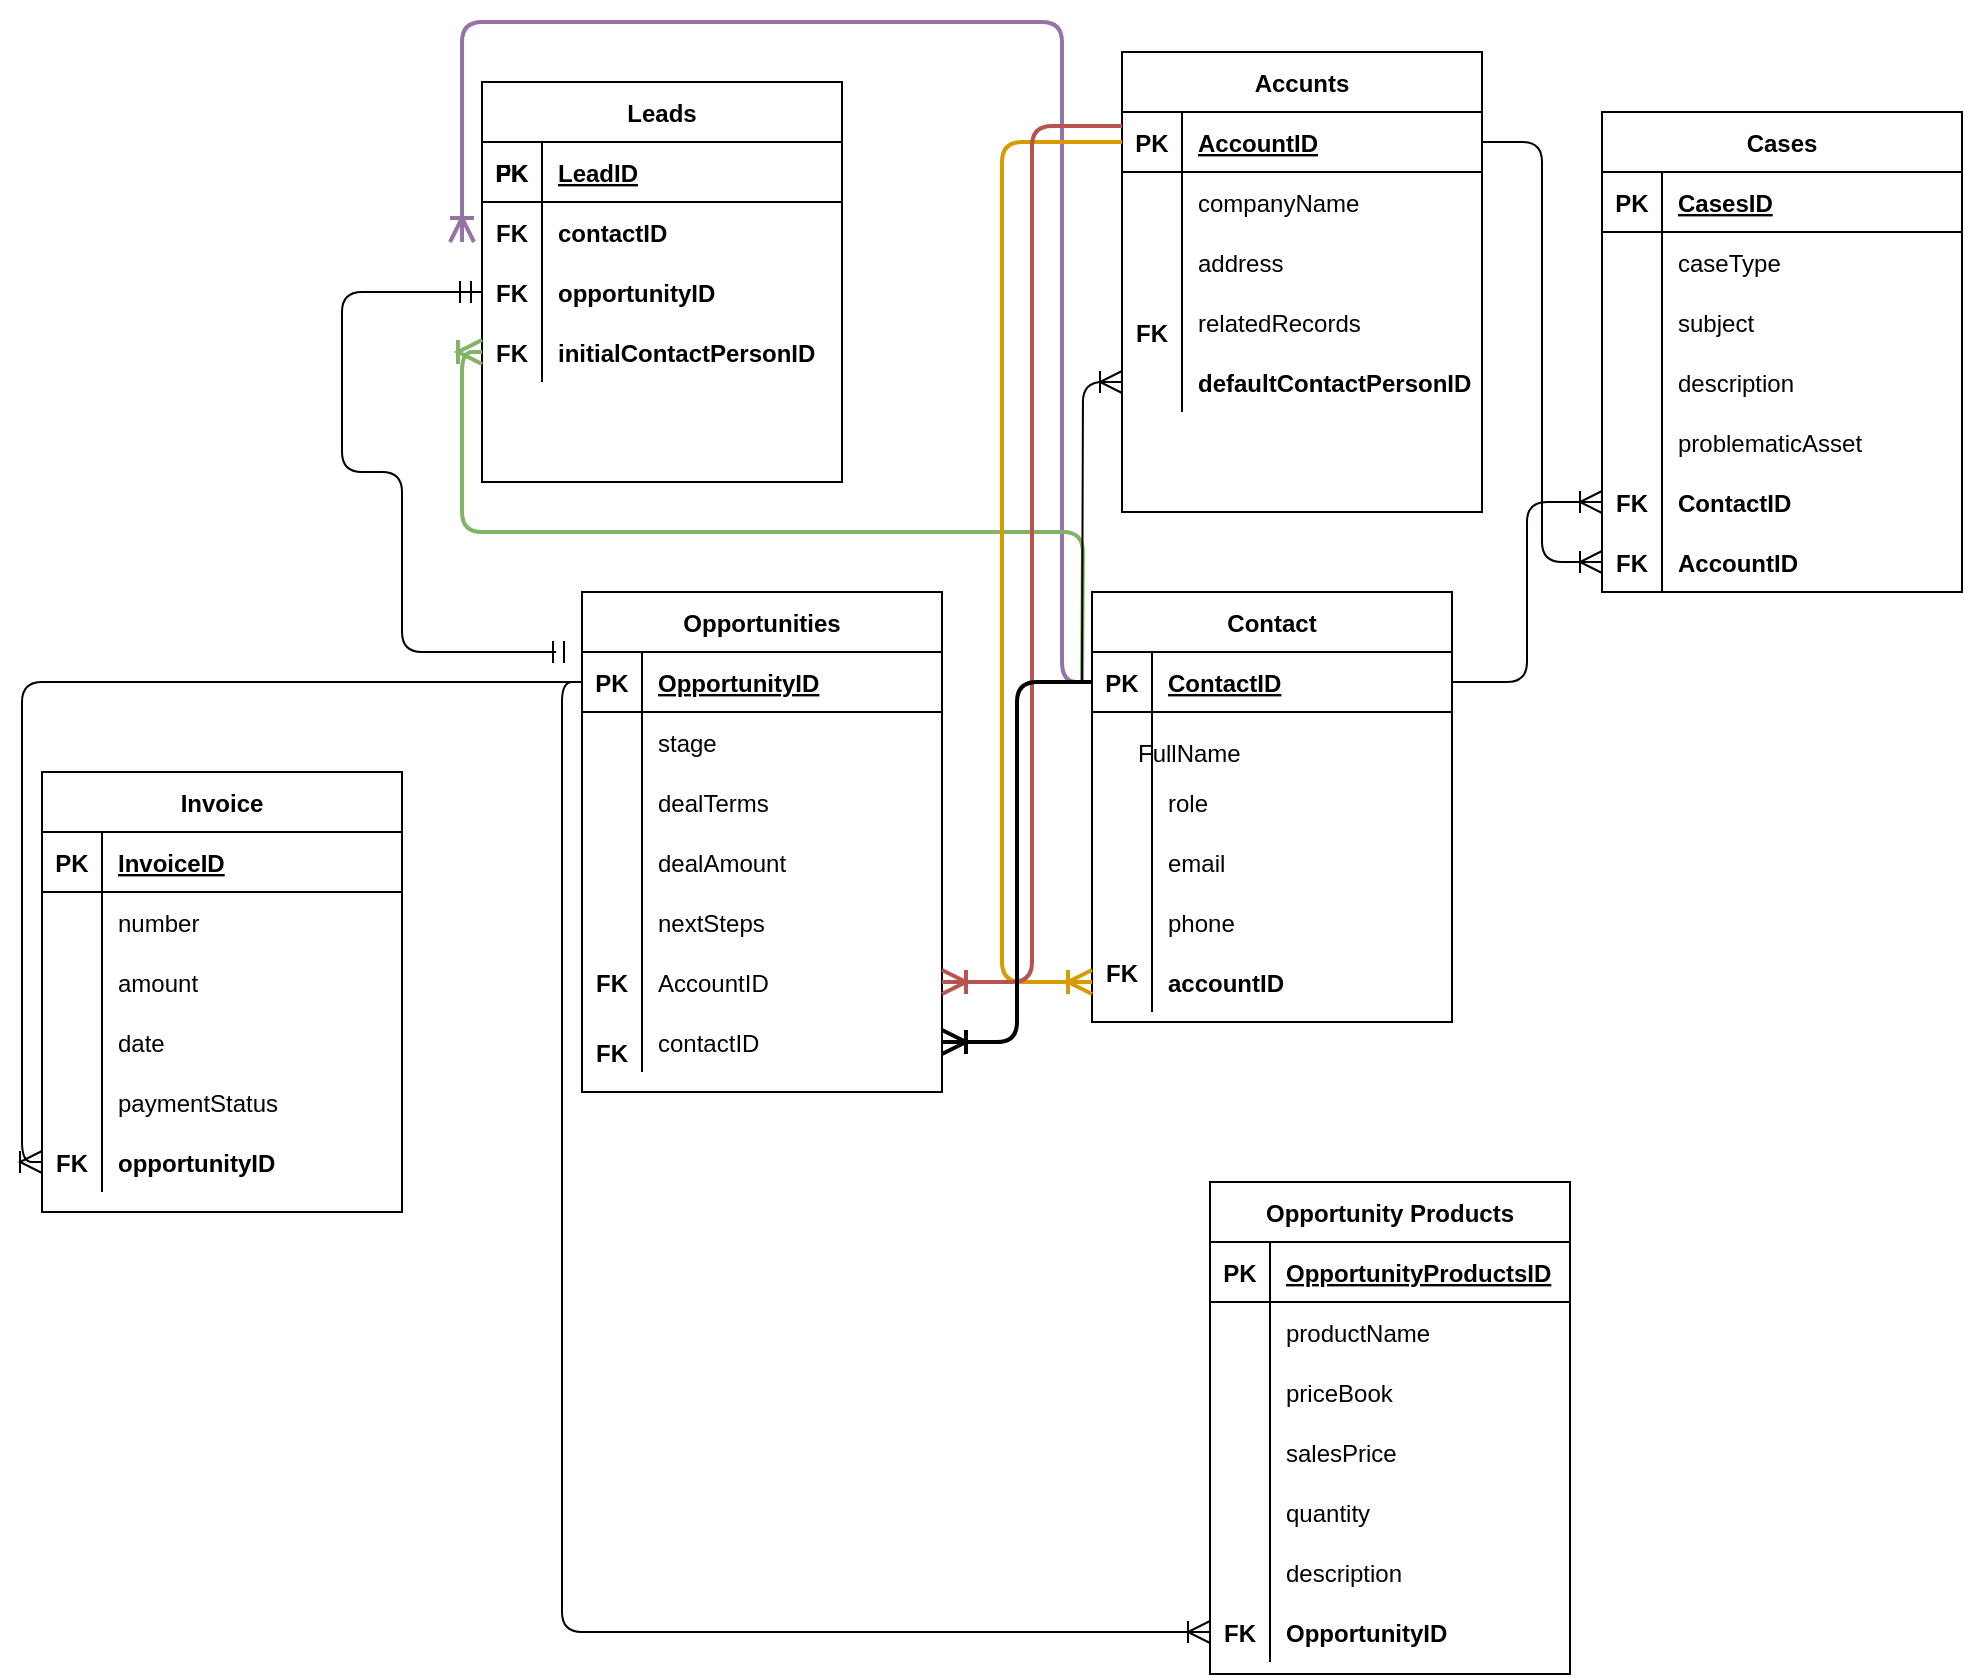 <mxfile version="19.0.2" type="github">
  <diagram id="yVqjWOJBVyiZ7rOQUS7-" name="Page-1">
    <mxGraphModel dx="2893" dy="684" grid="1" gridSize="10" guides="1" tooltips="1" connect="1" arrows="1" fold="1" page="1" pageScale="1" pageWidth="827" pageHeight="1169" math="0" shadow="0">
      <root>
        <mxCell id="0" />
        <mxCell id="1" parent="0" />
        <mxCell id="qGC26T5X6DBNPKMlM4Fx-14" value="Leads" style="shape=table;startSize=30;container=1;collapsible=1;childLayout=tableLayout;fixedRows=1;rowLines=0;fontStyle=1;align=center;resizeLast=1;" parent="1" vertex="1">
          <mxGeometry x="50" y="130" width="180" height="200" as="geometry" />
        </mxCell>
        <mxCell id="qGC26T5X6DBNPKMlM4Fx-15" value="" style="shape=tableRow;horizontal=0;startSize=0;swimlaneHead=0;swimlaneBody=0;fillColor=none;collapsible=0;dropTarget=0;points=[[0,0.5],[1,0.5]];portConstraint=eastwest;top=0;left=0;right=0;bottom=1;" parent="qGC26T5X6DBNPKMlM4Fx-14" vertex="1">
          <mxGeometry y="30" width="180" height="30" as="geometry" />
        </mxCell>
        <mxCell id="qGC26T5X6DBNPKMlM4Fx-16" value="PK" style="shape=partialRectangle;connectable=0;fillColor=none;top=0;left=0;bottom=0;right=0;fontStyle=1;overflow=hidden;" parent="qGC26T5X6DBNPKMlM4Fx-15" vertex="1">
          <mxGeometry width="30" height="30" as="geometry">
            <mxRectangle width="30" height="30" as="alternateBounds" />
          </mxGeometry>
        </mxCell>
        <mxCell id="qGC26T5X6DBNPKMlM4Fx-17" value="LeadID" style="shape=partialRectangle;connectable=0;fillColor=none;top=0;left=0;bottom=0;right=0;align=left;spacingLeft=6;fontStyle=5;overflow=hidden;" parent="qGC26T5X6DBNPKMlM4Fx-15" vertex="1">
          <mxGeometry x="30" width="150" height="30" as="geometry">
            <mxRectangle width="150" height="30" as="alternateBounds" />
          </mxGeometry>
        </mxCell>
        <mxCell id="qGC26T5X6DBNPKMlM4Fx-18" value="" style="shape=tableRow;horizontal=0;startSize=0;swimlaneHead=0;swimlaneBody=0;fillColor=none;collapsible=0;dropTarget=0;points=[[0,0.5],[1,0.5]];portConstraint=eastwest;top=0;left=0;right=0;bottom=0;" parent="qGC26T5X6DBNPKMlM4Fx-14" vertex="1">
          <mxGeometry y="60" width="180" height="30" as="geometry" />
        </mxCell>
        <mxCell id="qGC26T5X6DBNPKMlM4Fx-19" value="" style="shape=partialRectangle;connectable=0;fillColor=none;top=0;left=0;bottom=0;right=0;editable=1;overflow=hidden;" parent="qGC26T5X6DBNPKMlM4Fx-18" vertex="1">
          <mxGeometry width="30" height="30" as="geometry">
            <mxRectangle width="30" height="30" as="alternateBounds" />
          </mxGeometry>
        </mxCell>
        <mxCell id="qGC26T5X6DBNPKMlM4Fx-20" value="contactID" style="shape=partialRectangle;connectable=0;fillColor=none;top=0;left=0;bottom=0;right=0;align=left;spacingLeft=6;overflow=hidden;fontStyle=1" parent="qGC26T5X6DBNPKMlM4Fx-18" vertex="1">
          <mxGeometry x="30" width="150" height="30" as="geometry">
            <mxRectangle width="150" height="30" as="alternateBounds" />
          </mxGeometry>
        </mxCell>
        <mxCell id="qGC26T5X6DBNPKMlM4Fx-21" value="" style="shape=tableRow;horizontal=0;startSize=0;swimlaneHead=0;swimlaneBody=0;fillColor=none;collapsible=0;dropTarget=0;points=[[0,0.5],[1,0.5]];portConstraint=eastwest;top=0;left=0;right=0;bottom=0;" parent="qGC26T5X6DBNPKMlM4Fx-14" vertex="1">
          <mxGeometry y="90" width="180" height="30" as="geometry" />
        </mxCell>
        <mxCell id="qGC26T5X6DBNPKMlM4Fx-22" value="" style="shape=partialRectangle;connectable=0;fillColor=none;top=0;left=0;bottom=0;right=0;editable=1;overflow=hidden;" parent="qGC26T5X6DBNPKMlM4Fx-21" vertex="1">
          <mxGeometry width="30" height="30" as="geometry">
            <mxRectangle width="30" height="30" as="alternateBounds" />
          </mxGeometry>
        </mxCell>
        <mxCell id="qGC26T5X6DBNPKMlM4Fx-23" value="opportunityID" style="shape=partialRectangle;connectable=0;fillColor=none;top=0;left=0;bottom=0;right=0;align=left;spacingLeft=6;overflow=hidden;fontStyle=1" parent="qGC26T5X6DBNPKMlM4Fx-21" vertex="1">
          <mxGeometry x="30" width="150" height="30" as="geometry">
            <mxRectangle width="150" height="30" as="alternateBounds" />
          </mxGeometry>
        </mxCell>
        <mxCell id="qGC26T5X6DBNPKMlM4Fx-24" value="" style="shape=tableRow;horizontal=0;startSize=0;swimlaneHead=0;swimlaneBody=0;fillColor=none;collapsible=0;dropTarget=0;points=[[0,0.5],[1,0.5]];portConstraint=eastwest;top=0;left=0;right=0;bottom=0;" parent="qGC26T5X6DBNPKMlM4Fx-14" vertex="1">
          <mxGeometry y="120" width="180" height="30" as="geometry" />
        </mxCell>
        <mxCell id="qGC26T5X6DBNPKMlM4Fx-25" value="" style="shape=partialRectangle;connectable=0;fillColor=none;top=0;left=0;bottom=0;right=0;editable=1;overflow=hidden;" parent="qGC26T5X6DBNPKMlM4Fx-24" vertex="1">
          <mxGeometry width="30" height="30" as="geometry">
            <mxRectangle width="30" height="30" as="alternateBounds" />
          </mxGeometry>
        </mxCell>
        <mxCell id="qGC26T5X6DBNPKMlM4Fx-26" value="initialContactPersonID" style="shape=partialRectangle;connectable=0;fillColor=none;top=0;left=0;bottom=0;right=0;align=left;spacingLeft=6;overflow=hidden;fontStyle=1" parent="qGC26T5X6DBNPKMlM4Fx-24" vertex="1">
          <mxGeometry x="30" width="150" height="30" as="geometry">
            <mxRectangle width="150" height="30" as="alternateBounds" />
          </mxGeometry>
        </mxCell>
        <mxCell id="qFFCIVnsjO5vbF2bkioJ-5" value="Opportunities" style="shape=table;startSize=30;container=1;collapsible=1;childLayout=tableLayout;fixedRows=1;rowLines=0;fontStyle=1;align=center;resizeLast=1;" parent="1" vertex="1">
          <mxGeometry x="100" y="385" width="180" height="250" as="geometry" />
        </mxCell>
        <mxCell id="qFFCIVnsjO5vbF2bkioJ-6" value="" style="shape=tableRow;horizontal=0;startSize=0;swimlaneHead=0;swimlaneBody=0;fillColor=none;collapsible=0;dropTarget=0;points=[[0,0.5],[1,0.5]];portConstraint=eastwest;top=0;left=0;right=0;bottom=1;" parent="qFFCIVnsjO5vbF2bkioJ-5" vertex="1">
          <mxGeometry y="30" width="180" height="30" as="geometry" />
        </mxCell>
        <mxCell id="qFFCIVnsjO5vbF2bkioJ-7" value="PK" style="shape=partialRectangle;connectable=0;fillColor=none;top=0;left=0;bottom=0;right=0;fontStyle=1;overflow=hidden;" parent="qFFCIVnsjO5vbF2bkioJ-6" vertex="1">
          <mxGeometry width="30" height="30" as="geometry">
            <mxRectangle width="30" height="30" as="alternateBounds" />
          </mxGeometry>
        </mxCell>
        <mxCell id="qFFCIVnsjO5vbF2bkioJ-8" value="OpportunityID" style="shape=partialRectangle;connectable=0;fillColor=none;top=0;left=0;bottom=0;right=0;align=left;spacingLeft=6;fontStyle=5;overflow=hidden;" parent="qFFCIVnsjO5vbF2bkioJ-6" vertex="1">
          <mxGeometry x="30" width="150" height="30" as="geometry">
            <mxRectangle width="150" height="30" as="alternateBounds" />
          </mxGeometry>
        </mxCell>
        <mxCell id="qFFCIVnsjO5vbF2bkioJ-9" value="" style="shape=tableRow;horizontal=0;startSize=0;swimlaneHead=0;swimlaneBody=0;fillColor=none;collapsible=0;dropTarget=0;points=[[0,0.5],[1,0.5]];portConstraint=eastwest;top=0;left=0;right=0;bottom=0;" parent="qFFCIVnsjO5vbF2bkioJ-5" vertex="1">
          <mxGeometry y="60" width="180" height="30" as="geometry" />
        </mxCell>
        <mxCell id="qFFCIVnsjO5vbF2bkioJ-10" value="" style="shape=partialRectangle;connectable=0;fillColor=none;top=0;left=0;bottom=0;right=0;editable=1;overflow=hidden;" parent="qFFCIVnsjO5vbF2bkioJ-9" vertex="1">
          <mxGeometry width="30" height="30" as="geometry">
            <mxRectangle width="30" height="30" as="alternateBounds" />
          </mxGeometry>
        </mxCell>
        <mxCell id="qFFCIVnsjO5vbF2bkioJ-11" value="stage" style="shape=partialRectangle;connectable=0;fillColor=none;top=0;left=0;bottom=0;right=0;align=left;spacingLeft=6;overflow=hidden;" parent="qFFCIVnsjO5vbF2bkioJ-9" vertex="1">
          <mxGeometry x="30" width="150" height="30" as="geometry">
            <mxRectangle width="150" height="30" as="alternateBounds" />
          </mxGeometry>
        </mxCell>
        <mxCell id="qFFCIVnsjO5vbF2bkioJ-12" value="" style="shape=tableRow;horizontal=0;startSize=0;swimlaneHead=0;swimlaneBody=0;fillColor=none;collapsible=0;dropTarget=0;points=[[0,0.5],[1,0.5]];portConstraint=eastwest;top=0;left=0;right=0;bottom=0;" parent="qFFCIVnsjO5vbF2bkioJ-5" vertex="1">
          <mxGeometry y="90" width="180" height="30" as="geometry" />
        </mxCell>
        <mxCell id="qFFCIVnsjO5vbF2bkioJ-13" value="" style="shape=partialRectangle;connectable=0;fillColor=none;top=0;left=0;bottom=0;right=0;editable=1;overflow=hidden;" parent="qFFCIVnsjO5vbF2bkioJ-12" vertex="1">
          <mxGeometry width="30" height="30" as="geometry">
            <mxRectangle width="30" height="30" as="alternateBounds" />
          </mxGeometry>
        </mxCell>
        <mxCell id="qFFCIVnsjO5vbF2bkioJ-14" value="dealTerms" style="shape=partialRectangle;connectable=0;fillColor=none;top=0;left=0;bottom=0;right=0;align=left;spacingLeft=6;overflow=hidden;" parent="qFFCIVnsjO5vbF2bkioJ-12" vertex="1">
          <mxGeometry x="30" width="150" height="30" as="geometry">
            <mxRectangle width="150" height="30" as="alternateBounds" />
          </mxGeometry>
        </mxCell>
        <mxCell id="UknBCzTvXvUTSL0O54sg-73" value="" style="shape=tableRow;horizontal=0;startSize=0;swimlaneHead=0;swimlaneBody=0;fillColor=none;collapsible=0;dropTarget=0;points=[[0,0.5],[1,0.5]];portConstraint=eastwest;top=0;left=0;right=0;bottom=0;" vertex="1" parent="qFFCIVnsjO5vbF2bkioJ-5">
          <mxGeometry y="120" width="180" height="30" as="geometry" />
        </mxCell>
        <mxCell id="UknBCzTvXvUTSL0O54sg-74" value="" style="shape=partialRectangle;connectable=0;fillColor=none;top=0;left=0;bottom=0;right=0;editable=1;overflow=hidden;" vertex="1" parent="UknBCzTvXvUTSL0O54sg-73">
          <mxGeometry width="30" height="30" as="geometry">
            <mxRectangle width="30" height="30" as="alternateBounds" />
          </mxGeometry>
        </mxCell>
        <mxCell id="UknBCzTvXvUTSL0O54sg-75" value="dealAmount" style="shape=partialRectangle;connectable=0;fillColor=none;top=0;left=0;bottom=0;right=0;align=left;spacingLeft=6;overflow=hidden;" vertex="1" parent="UknBCzTvXvUTSL0O54sg-73">
          <mxGeometry x="30" width="150" height="30" as="geometry">
            <mxRectangle width="150" height="30" as="alternateBounds" />
          </mxGeometry>
        </mxCell>
        <mxCell id="UknBCzTvXvUTSL0O54sg-76" value="" style="shape=tableRow;horizontal=0;startSize=0;swimlaneHead=0;swimlaneBody=0;fillColor=none;collapsible=0;dropTarget=0;points=[[0,0.5],[1,0.5]];portConstraint=eastwest;top=0;left=0;right=0;bottom=0;" vertex="1" parent="qFFCIVnsjO5vbF2bkioJ-5">
          <mxGeometry y="150" width="180" height="30" as="geometry" />
        </mxCell>
        <mxCell id="UknBCzTvXvUTSL0O54sg-77" value="" style="shape=partialRectangle;connectable=0;fillColor=none;top=0;left=0;bottom=0;right=0;editable=1;overflow=hidden;" vertex="1" parent="UknBCzTvXvUTSL0O54sg-76">
          <mxGeometry width="30" height="30" as="geometry">
            <mxRectangle width="30" height="30" as="alternateBounds" />
          </mxGeometry>
        </mxCell>
        <mxCell id="UknBCzTvXvUTSL0O54sg-78" value="nextSteps" style="shape=partialRectangle;connectable=0;fillColor=none;top=0;left=0;bottom=0;right=0;align=left;spacingLeft=6;overflow=hidden;" vertex="1" parent="UknBCzTvXvUTSL0O54sg-76">
          <mxGeometry x="30" width="150" height="30" as="geometry">
            <mxRectangle width="150" height="30" as="alternateBounds" />
          </mxGeometry>
        </mxCell>
        <mxCell id="qFFCIVnsjO5vbF2bkioJ-15" value="" style="shape=tableRow;horizontal=0;startSize=0;swimlaneHead=0;swimlaneBody=0;fillColor=none;collapsible=0;dropTarget=0;points=[[0,0.5],[1,0.5]];portConstraint=eastwest;top=0;left=0;right=0;bottom=0;fontStyle=0" parent="qFFCIVnsjO5vbF2bkioJ-5" vertex="1">
          <mxGeometry y="180" width="180" height="30" as="geometry" />
        </mxCell>
        <mxCell id="qFFCIVnsjO5vbF2bkioJ-16" value="FK" style="shape=partialRectangle;connectable=0;fillColor=none;top=0;left=0;bottom=0;right=0;editable=1;overflow=hidden;fontStyle=1" parent="qFFCIVnsjO5vbF2bkioJ-15" vertex="1">
          <mxGeometry width="30" height="30" as="geometry">
            <mxRectangle width="30" height="30" as="alternateBounds" />
          </mxGeometry>
        </mxCell>
        <mxCell id="qFFCIVnsjO5vbF2bkioJ-17" value="AccountID" style="shape=partialRectangle;connectable=0;fillColor=none;top=0;left=0;bottom=0;right=0;align=left;spacingLeft=6;overflow=hidden;fontStyle=0" parent="qFFCIVnsjO5vbF2bkioJ-15" vertex="1">
          <mxGeometry x="30" width="150" height="30" as="geometry">
            <mxRectangle width="150" height="30" as="alternateBounds" />
          </mxGeometry>
        </mxCell>
        <mxCell id="UknBCzTvXvUTSL0O54sg-79" value="" style="shape=tableRow;horizontal=0;startSize=0;swimlaneHead=0;swimlaneBody=0;fillColor=none;collapsible=0;dropTarget=0;points=[[0,0.5],[1,0.5]];portConstraint=eastwest;top=0;left=0;right=0;bottom=0;" vertex="1" parent="qFFCIVnsjO5vbF2bkioJ-5">
          <mxGeometry y="210" width="180" height="30" as="geometry" />
        </mxCell>
        <mxCell id="UknBCzTvXvUTSL0O54sg-80" value="" style="shape=partialRectangle;connectable=0;fillColor=none;top=0;left=0;bottom=0;right=0;editable=1;overflow=hidden;" vertex="1" parent="UknBCzTvXvUTSL0O54sg-79">
          <mxGeometry width="30" height="30" as="geometry">
            <mxRectangle width="30" height="30" as="alternateBounds" />
          </mxGeometry>
        </mxCell>
        <mxCell id="UknBCzTvXvUTSL0O54sg-81" value="contactID" style="shape=partialRectangle;connectable=0;fillColor=none;top=0;left=0;bottom=0;right=0;align=left;spacingLeft=6;overflow=hidden;" vertex="1" parent="UknBCzTvXvUTSL0O54sg-79">
          <mxGeometry x="30" width="150" height="30" as="geometry">
            <mxRectangle width="150" height="30" as="alternateBounds" />
          </mxGeometry>
        </mxCell>
        <mxCell id="qFFCIVnsjO5vbF2bkioJ-18" value="FK" style="shape=partialRectangle;connectable=0;fillColor=none;top=0;left=0;bottom=0;right=0;fontStyle=1;overflow=hidden;" parent="1" vertex="1">
          <mxGeometry x="50" y="220" width="30" height="30" as="geometry">
            <mxRectangle width="30" height="30" as="alternateBounds" />
          </mxGeometry>
        </mxCell>
        <mxCell id="qFFCIVnsjO5vbF2bkioJ-19" value="Opportunity Products" style="shape=table;startSize=30;container=1;collapsible=1;childLayout=tableLayout;fixedRows=1;rowLines=0;fontStyle=1;align=center;resizeLast=1;" parent="1" vertex="1">
          <mxGeometry x="414" y="680" width="180" height="246" as="geometry" />
        </mxCell>
        <mxCell id="qFFCIVnsjO5vbF2bkioJ-20" value="" style="shape=tableRow;horizontal=0;startSize=0;swimlaneHead=0;swimlaneBody=0;fillColor=none;collapsible=0;dropTarget=0;points=[[0,0.5],[1,0.5]];portConstraint=eastwest;top=0;left=0;right=0;bottom=1;" parent="qFFCIVnsjO5vbF2bkioJ-19" vertex="1">
          <mxGeometry y="30" width="180" height="30" as="geometry" />
        </mxCell>
        <mxCell id="qFFCIVnsjO5vbF2bkioJ-21" value="PK" style="shape=partialRectangle;connectable=0;fillColor=none;top=0;left=0;bottom=0;right=0;fontStyle=1;overflow=hidden;" parent="qFFCIVnsjO5vbF2bkioJ-20" vertex="1">
          <mxGeometry width="30" height="30" as="geometry">
            <mxRectangle width="30" height="30" as="alternateBounds" />
          </mxGeometry>
        </mxCell>
        <mxCell id="qFFCIVnsjO5vbF2bkioJ-22" value="OpportunityProductsID" style="shape=partialRectangle;connectable=0;fillColor=none;top=0;left=0;bottom=0;right=0;align=left;spacingLeft=6;fontStyle=5;overflow=hidden;" parent="qFFCIVnsjO5vbF2bkioJ-20" vertex="1">
          <mxGeometry x="30" width="150" height="30" as="geometry">
            <mxRectangle width="150" height="30" as="alternateBounds" />
          </mxGeometry>
        </mxCell>
        <mxCell id="qFFCIVnsjO5vbF2bkioJ-23" value="" style="shape=tableRow;horizontal=0;startSize=0;swimlaneHead=0;swimlaneBody=0;fillColor=none;collapsible=0;dropTarget=0;points=[[0,0.5],[1,0.5]];portConstraint=eastwest;top=0;left=0;right=0;bottom=0;" parent="qFFCIVnsjO5vbF2bkioJ-19" vertex="1">
          <mxGeometry y="60" width="180" height="30" as="geometry" />
        </mxCell>
        <mxCell id="qFFCIVnsjO5vbF2bkioJ-24" value="" style="shape=partialRectangle;connectable=0;fillColor=none;top=0;left=0;bottom=0;right=0;editable=1;overflow=hidden;" parent="qFFCIVnsjO5vbF2bkioJ-23" vertex="1">
          <mxGeometry width="30" height="30" as="geometry">
            <mxRectangle width="30" height="30" as="alternateBounds" />
          </mxGeometry>
        </mxCell>
        <mxCell id="qFFCIVnsjO5vbF2bkioJ-25" value="productName" style="shape=partialRectangle;connectable=0;fillColor=none;top=0;left=0;bottom=0;right=0;align=left;spacingLeft=6;overflow=hidden;" parent="qFFCIVnsjO5vbF2bkioJ-23" vertex="1">
          <mxGeometry x="30" width="150" height="30" as="geometry">
            <mxRectangle width="150" height="30" as="alternateBounds" />
          </mxGeometry>
        </mxCell>
        <mxCell id="qFFCIVnsjO5vbF2bkioJ-26" value="" style="shape=tableRow;horizontal=0;startSize=0;swimlaneHead=0;swimlaneBody=0;fillColor=none;collapsible=0;dropTarget=0;points=[[0,0.5],[1,0.5]];portConstraint=eastwest;top=0;left=0;right=0;bottom=0;" parent="qFFCIVnsjO5vbF2bkioJ-19" vertex="1">
          <mxGeometry y="90" width="180" height="30" as="geometry" />
        </mxCell>
        <mxCell id="qFFCIVnsjO5vbF2bkioJ-27" value="" style="shape=partialRectangle;connectable=0;fillColor=none;top=0;left=0;bottom=0;right=0;editable=1;overflow=hidden;" parent="qFFCIVnsjO5vbF2bkioJ-26" vertex="1">
          <mxGeometry width="30" height="30" as="geometry">
            <mxRectangle width="30" height="30" as="alternateBounds" />
          </mxGeometry>
        </mxCell>
        <mxCell id="qFFCIVnsjO5vbF2bkioJ-28" value="priceBook" style="shape=partialRectangle;connectable=0;fillColor=none;top=0;left=0;bottom=0;right=0;align=left;spacingLeft=6;overflow=hidden;" parent="qFFCIVnsjO5vbF2bkioJ-26" vertex="1">
          <mxGeometry x="30" width="150" height="30" as="geometry">
            <mxRectangle width="150" height="30" as="alternateBounds" />
          </mxGeometry>
        </mxCell>
        <mxCell id="qFFCIVnsjO5vbF2bkioJ-29" value="" style="shape=tableRow;horizontal=0;startSize=0;swimlaneHead=0;swimlaneBody=0;fillColor=none;collapsible=0;dropTarget=0;points=[[0,0.5],[1,0.5]];portConstraint=eastwest;top=0;left=0;right=0;bottom=0;" parent="qFFCIVnsjO5vbF2bkioJ-19" vertex="1">
          <mxGeometry y="120" width="180" height="30" as="geometry" />
        </mxCell>
        <mxCell id="qFFCIVnsjO5vbF2bkioJ-30" value="" style="shape=partialRectangle;connectable=0;fillColor=none;top=0;left=0;bottom=0;right=0;editable=1;overflow=hidden;" parent="qFFCIVnsjO5vbF2bkioJ-29" vertex="1">
          <mxGeometry width="30" height="30" as="geometry">
            <mxRectangle width="30" height="30" as="alternateBounds" />
          </mxGeometry>
        </mxCell>
        <mxCell id="qFFCIVnsjO5vbF2bkioJ-31" value="salesPrice" style="shape=partialRectangle;connectable=0;fillColor=none;top=0;left=0;bottom=0;right=0;align=left;spacingLeft=6;overflow=hidden;" parent="qFFCIVnsjO5vbF2bkioJ-29" vertex="1">
          <mxGeometry x="30" width="150" height="30" as="geometry">
            <mxRectangle width="150" height="30" as="alternateBounds" />
          </mxGeometry>
        </mxCell>
        <mxCell id="qFFCIVnsjO5vbF2bkioJ-128" value="" style="shape=tableRow;horizontal=0;startSize=0;swimlaneHead=0;swimlaneBody=0;fillColor=none;collapsible=0;dropTarget=0;points=[[0,0.5],[1,0.5]];portConstraint=eastwest;top=0;left=0;right=0;bottom=0;" parent="qFFCIVnsjO5vbF2bkioJ-19" vertex="1">
          <mxGeometry y="150" width="180" height="30" as="geometry" />
        </mxCell>
        <mxCell id="qFFCIVnsjO5vbF2bkioJ-129" value="" style="shape=partialRectangle;connectable=0;fillColor=none;top=0;left=0;bottom=0;right=0;editable=1;overflow=hidden;" parent="qFFCIVnsjO5vbF2bkioJ-128" vertex="1">
          <mxGeometry width="30" height="30" as="geometry">
            <mxRectangle width="30" height="30" as="alternateBounds" />
          </mxGeometry>
        </mxCell>
        <mxCell id="qFFCIVnsjO5vbF2bkioJ-130" value="quantity" style="shape=partialRectangle;connectable=0;fillColor=none;top=0;left=0;bottom=0;right=0;align=left;spacingLeft=6;overflow=hidden;" parent="qFFCIVnsjO5vbF2bkioJ-128" vertex="1">
          <mxGeometry x="30" width="150" height="30" as="geometry">
            <mxRectangle width="150" height="30" as="alternateBounds" />
          </mxGeometry>
        </mxCell>
        <mxCell id="qFFCIVnsjO5vbF2bkioJ-131" value="" style="shape=tableRow;horizontal=0;startSize=0;swimlaneHead=0;swimlaneBody=0;fillColor=none;collapsible=0;dropTarget=0;points=[[0,0.5],[1,0.5]];portConstraint=eastwest;top=0;left=0;right=0;bottom=0;" parent="qFFCIVnsjO5vbF2bkioJ-19" vertex="1">
          <mxGeometry y="180" width="180" height="30" as="geometry" />
        </mxCell>
        <mxCell id="qFFCIVnsjO5vbF2bkioJ-132" value="" style="shape=partialRectangle;connectable=0;fillColor=none;top=0;left=0;bottom=0;right=0;editable=1;overflow=hidden;" parent="qFFCIVnsjO5vbF2bkioJ-131" vertex="1">
          <mxGeometry width="30" height="30" as="geometry">
            <mxRectangle width="30" height="30" as="alternateBounds" />
          </mxGeometry>
        </mxCell>
        <mxCell id="qFFCIVnsjO5vbF2bkioJ-133" value="description" style="shape=partialRectangle;connectable=0;fillColor=none;top=0;left=0;bottom=0;right=0;align=left;spacingLeft=6;overflow=hidden;" parent="qFFCIVnsjO5vbF2bkioJ-131" vertex="1">
          <mxGeometry x="30" width="150" height="30" as="geometry">
            <mxRectangle width="150" height="30" as="alternateBounds" />
          </mxGeometry>
        </mxCell>
        <mxCell id="qFFCIVnsjO5vbF2bkioJ-134" value="" style="shape=tableRow;horizontal=0;startSize=0;swimlaneHead=0;swimlaneBody=0;fillColor=none;collapsible=0;dropTarget=0;points=[[0,0.5],[1,0.5]];portConstraint=eastwest;top=0;left=0;right=0;bottom=0;fontStyle=1" parent="qFFCIVnsjO5vbF2bkioJ-19" vertex="1">
          <mxGeometry y="210" width="180" height="30" as="geometry" />
        </mxCell>
        <mxCell id="qFFCIVnsjO5vbF2bkioJ-135" value="FK" style="shape=partialRectangle;connectable=0;fillColor=none;top=0;left=0;bottom=0;right=0;editable=1;overflow=hidden;fontStyle=1" parent="qFFCIVnsjO5vbF2bkioJ-134" vertex="1">
          <mxGeometry width="30" height="30" as="geometry">
            <mxRectangle width="30" height="30" as="alternateBounds" />
          </mxGeometry>
        </mxCell>
        <mxCell id="qFFCIVnsjO5vbF2bkioJ-136" value="OpportunityID" style="shape=partialRectangle;connectable=0;fillColor=none;top=0;left=0;bottom=0;right=0;align=left;spacingLeft=6;overflow=hidden;fontStyle=1" parent="qFFCIVnsjO5vbF2bkioJ-134" vertex="1">
          <mxGeometry x="30" width="150" height="30" as="geometry">
            <mxRectangle width="150" height="30" as="alternateBounds" />
          </mxGeometry>
        </mxCell>
        <mxCell id="qFFCIVnsjO5vbF2bkioJ-45" value="Contact" style="shape=table;startSize=30;container=1;collapsible=1;childLayout=tableLayout;fixedRows=1;rowLines=0;fontStyle=1;align=center;resizeLast=1;" parent="1" vertex="1">
          <mxGeometry x="355" y="385" width="180" height="215" as="geometry" />
        </mxCell>
        <mxCell id="qFFCIVnsjO5vbF2bkioJ-46" value="" style="shape=tableRow;horizontal=0;startSize=0;swimlaneHead=0;swimlaneBody=0;fillColor=none;collapsible=0;dropTarget=0;points=[[0,0.5],[1,0.5]];portConstraint=eastwest;top=0;left=0;right=0;bottom=1;" parent="qFFCIVnsjO5vbF2bkioJ-45" vertex="1">
          <mxGeometry y="30" width="180" height="30" as="geometry" />
        </mxCell>
        <mxCell id="qFFCIVnsjO5vbF2bkioJ-47" value="PK" style="shape=partialRectangle;connectable=0;fillColor=none;top=0;left=0;bottom=0;right=0;fontStyle=1;overflow=hidden;" parent="qFFCIVnsjO5vbF2bkioJ-46" vertex="1">
          <mxGeometry width="30" height="30" as="geometry">
            <mxRectangle width="30" height="30" as="alternateBounds" />
          </mxGeometry>
        </mxCell>
        <mxCell id="qFFCIVnsjO5vbF2bkioJ-48" value="ContactID" style="shape=partialRectangle;connectable=0;fillColor=none;top=0;left=0;bottom=0;right=0;align=left;spacingLeft=6;fontStyle=5;overflow=hidden;" parent="qFFCIVnsjO5vbF2bkioJ-46" vertex="1">
          <mxGeometry x="30" width="150" height="30" as="geometry">
            <mxRectangle width="150" height="30" as="alternateBounds" />
          </mxGeometry>
        </mxCell>
        <mxCell id="qFFCIVnsjO5vbF2bkioJ-49" value="" style="shape=tableRow;horizontal=0;startSize=0;swimlaneHead=0;swimlaneBody=0;fillColor=none;collapsible=0;dropTarget=0;points=[[0,0.5],[1,0.5]];portConstraint=eastwest;top=0;left=0;right=0;bottom=0;" parent="qFFCIVnsjO5vbF2bkioJ-45" vertex="1">
          <mxGeometry y="60" width="180" height="30" as="geometry" />
        </mxCell>
        <mxCell id="qFFCIVnsjO5vbF2bkioJ-50" value="" style="shape=partialRectangle;connectable=0;fillColor=none;top=0;left=0;bottom=0;right=0;editable=1;overflow=hidden;" parent="qFFCIVnsjO5vbF2bkioJ-49" vertex="1">
          <mxGeometry width="30" height="30" as="geometry">
            <mxRectangle width="30" height="30" as="alternateBounds" />
          </mxGeometry>
        </mxCell>
        <mxCell id="qFFCIVnsjO5vbF2bkioJ-51" value="" style="shape=partialRectangle;connectable=0;fillColor=none;top=0;left=0;bottom=0;right=0;align=left;spacingLeft=6;overflow=hidden;" parent="qFFCIVnsjO5vbF2bkioJ-49" vertex="1">
          <mxGeometry x="30" width="150" height="30" as="geometry">
            <mxRectangle width="150" height="30" as="alternateBounds" />
          </mxGeometry>
        </mxCell>
        <mxCell id="qFFCIVnsjO5vbF2bkioJ-52" value="" style="shape=tableRow;horizontal=0;startSize=0;swimlaneHead=0;swimlaneBody=0;fillColor=none;collapsible=0;dropTarget=0;points=[[0,0.5],[1,0.5]];portConstraint=eastwest;top=0;left=0;right=0;bottom=0;" parent="qFFCIVnsjO5vbF2bkioJ-45" vertex="1">
          <mxGeometry y="90" width="180" height="30" as="geometry" />
        </mxCell>
        <mxCell id="qFFCIVnsjO5vbF2bkioJ-53" value="" style="shape=partialRectangle;connectable=0;fillColor=none;top=0;left=0;bottom=0;right=0;editable=1;overflow=hidden;" parent="qFFCIVnsjO5vbF2bkioJ-52" vertex="1">
          <mxGeometry width="30" height="30" as="geometry">
            <mxRectangle width="30" height="30" as="alternateBounds" />
          </mxGeometry>
        </mxCell>
        <mxCell id="qFFCIVnsjO5vbF2bkioJ-54" value="role" style="shape=partialRectangle;connectable=0;fillColor=none;top=0;left=0;bottom=0;right=0;align=left;spacingLeft=6;overflow=hidden;" parent="qFFCIVnsjO5vbF2bkioJ-52" vertex="1">
          <mxGeometry x="30" width="150" height="30" as="geometry">
            <mxRectangle width="150" height="30" as="alternateBounds" />
          </mxGeometry>
        </mxCell>
        <mxCell id="qFFCIVnsjO5vbF2bkioJ-55" value="" style="shape=tableRow;horizontal=0;startSize=0;swimlaneHead=0;swimlaneBody=0;fillColor=none;collapsible=0;dropTarget=0;points=[[0,0.5],[1,0.5]];portConstraint=eastwest;top=0;left=0;right=0;bottom=0;" parent="qFFCIVnsjO5vbF2bkioJ-45" vertex="1">
          <mxGeometry y="120" width="180" height="30" as="geometry" />
        </mxCell>
        <mxCell id="qFFCIVnsjO5vbF2bkioJ-56" value="" style="shape=partialRectangle;connectable=0;fillColor=none;top=0;left=0;bottom=0;right=0;editable=1;overflow=hidden;" parent="qFFCIVnsjO5vbF2bkioJ-55" vertex="1">
          <mxGeometry width="30" height="30" as="geometry">
            <mxRectangle width="30" height="30" as="alternateBounds" />
          </mxGeometry>
        </mxCell>
        <mxCell id="qFFCIVnsjO5vbF2bkioJ-57" value="email" style="shape=partialRectangle;connectable=0;fillColor=none;top=0;left=0;bottom=0;right=0;align=left;spacingLeft=6;overflow=hidden;" parent="qFFCIVnsjO5vbF2bkioJ-55" vertex="1">
          <mxGeometry x="30" width="150" height="30" as="geometry">
            <mxRectangle width="150" height="30" as="alternateBounds" />
          </mxGeometry>
        </mxCell>
        <mxCell id="UknBCzTvXvUTSL0O54sg-63" value="" style="shape=tableRow;horizontal=0;startSize=0;swimlaneHead=0;swimlaneBody=0;fillColor=none;collapsible=0;dropTarget=0;points=[[0,0.5],[1,0.5]];portConstraint=eastwest;top=0;left=0;right=0;bottom=0;" vertex="1" parent="qFFCIVnsjO5vbF2bkioJ-45">
          <mxGeometry y="150" width="180" height="30" as="geometry" />
        </mxCell>
        <mxCell id="UknBCzTvXvUTSL0O54sg-64" value="" style="shape=partialRectangle;connectable=0;fillColor=none;top=0;left=0;bottom=0;right=0;editable=1;overflow=hidden;" vertex="1" parent="UknBCzTvXvUTSL0O54sg-63">
          <mxGeometry width="30" height="30" as="geometry">
            <mxRectangle width="30" height="30" as="alternateBounds" />
          </mxGeometry>
        </mxCell>
        <mxCell id="UknBCzTvXvUTSL0O54sg-65" value="phone" style="shape=partialRectangle;connectable=0;fillColor=none;top=0;left=0;bottom=0;right=0;align=left;spacingLeft=6;overflow=hidden;" vertex="1" parent="UknBCzTvXvUTSL0O54sg-63">
          <mxGeometry x="30" width="150" height="30" as="geometry">
            <mxRectangle width="150" height="30" as="alternateBounds" />
          </mxGeometry>
        </mxCell>
        <mxCell id="UknBCzTvXvUTSL0O54sg-66" value="" style="shape=tableRow;horizontal=0;startSize=0;swimlaneHead=0;swimlaneBody=0;fillColor=none;collapsible=0;dropTarget=0;points=[[0,0.5],[1,0.5]];portConstraint=eastwest;top=0;left=0;right=0;bottom=0;" vertex="1" parent="qFFCIVnsjO5vbF2bkioJ-45">
          <mxGeometry y="180" width="180" height="30" as="geometry" />
        </mxCell>
        <mxCell id="UknBCzTvXvUTSL0O54sg-67" value="" style="shape=partialRectangle;connectable=0;fillColor=none;top=0;left=0;bottom=0;right=0;editable=1;overflow=hidden;" vertex="1" parent="UknBCzTvXvUTSL0O54sg-66">
          <mxGeometry width="30" height="30" as="geometry">
            <mxRectangle width="30" height="30" as="alternateBounds" />
          </mxGeometry>
        </mxCell>
        <mxCell id="UknBCzTvXvUTSL0O54sg-68" value="accountID" style="shape=partialRectangle;connectable=0;fillColor=none;top=0;left=0;bottom=0;right=0;align=left;spacingLeft=6;overflow=hidden;fontStyle=1" vertex="1" parent="UknBCzTvXvUTSL0O54sg-66">
          <mxGeometry x="30" width="150" height="30" as="geometry">
            <mxRectangle width="150" height="30" as="alternateBounds" />
          </mxGeometry>
        </mxCell>
        <mxCell id="qFFCIVnsjO5vbF2bkioJ-58" value="Cases" style="shape=table;startSize=30;container=1;collapsible=1;childLayout=tableLayout;fixedRows=1;rowLines=0;fontStyle=1;align=center;resizeLast=1;" parent="1" vertex="1">
          <mxGeometry x="610" y="145" width="180" height="240" as="geometry" />
        </mxCell>
        <mxCell id="qFFCIVnsjO5vbF2bkioJ-59" value="" style="shape=tableRow;horizontal=0;startSize=0;swimlaneHead=0;swimlaneBody=0;fillColor=none;collapsible=0;dropTarget=0;points=[[0,0.5],[1,0.5]];portConstraint=eastwest;top=0;left=0;right=0;bottom=1;" parent="qFFCIVnsjO5vbF2bkioJ-58" vertex="1">
          <mxGeometry y="30" width="180" height="30" as="geometry" />
        </mxCell>
        <mxCell id="qFFCIVnsjO5vbF2bkioJ-60" value="PK" style="shape=partialRectangle;connectable=0;fillColor=none;top=0;left=0;bottom=0;right=0;fontStyle=1;overflow=hidden;" parent="qFFCIVnsjO5vbF2bkioJ-59" vertex="1">
          <mxGeometry width="30" height="30" as="geometry">
            <mxRectangle width="30" height="30" as="alternateBounds" />
          </mxGeometry>
        </mxCell>
        <mxCell id="qFFCIVnsjO5vbF2bkioJ-61" value="CasesID" style="shape=partialRectangle;connectable=0;fillColor=none;top=0;left=0;bottom=0;right=0;align=left;spacingLeft=6;fontStyle=5;overflow=hidden;" parent="qFFCIVnsjO5vbF2bkioJ-59" vertex="1">
          <mxGeometry x="30" width="150" height="30" as="geometry">
            <mxRectangle width="150" height="30" as="alternateBounds" />
          </mxGeometry>
        </mxCell>
        <mxCell id="UknBCzTvXvUTSL0O54sg-31" value="" style="shape=tableRow;horizontal=0;startSize=0;swimlaneHead=0;swimlaneBody=0;fillColor=none;collapsible=0;dropTarget=0;points=[[0,0.5],[1,0.5]];portConstraint=eastwest;top=0;left=0;right=0;bottom=0;" vertex="1" parent="qFFCIVnsjO5vbF2bkioJ-58">
          <mxGeometry y="60" width="180" height="30" as="geometry" />
        </mxCell>
        <mxCell id="UknBCzTvXvUTSL0O54sg-32" value="" style="shape=partialRectangle;connectable=0;fillColor=none;top=0;left=0;bottom=0;right=0;editable=1;overflow=hidden;" vertex="1" parent="UknBCzTvXvUTSL0O54sg-31">
          <mxGeometry width="30" height="30" as="geometry">
            <mxRectangle width="30" height="30" as="alternateBounds" />
          </mxGeometry>
        </mxCell>
        <mxCell id="UknBCzTvXvUTSL0O54sg-33" value="caseType" style="shape=partialRectangle;connectable=0;fillColor=none;top=0;left=0;bottom=0;right=0;align=left;spacingLeft=6;overflow=hidden;" vertex="1" parent="UknBCzTvXvUTSL0O54sg-31">
          <mxGeometry x="30" width="150" height="30" as="geometry">
            <mxRectangle width="150" height="30" as="alternateBounds" />
          </mxGeometry>
        </mxCell>
        <mxCell id="qFFCIVnsjO5vbF2bkioJ-65" value="" style="shape=tableRow;horizontal=0;startSize=0;swimlaneHead=0;swimlaneBody=0;fillColor=none;collapsible=0;dropTarget=0;points=[[0,0.5],[1,0.5]];portConstraint=eastwest;top=0;left=0;right=0;bottom=0;" parent="qFFCIVnsjO5vbF2bkioJ-58" vertex="1">
          <mxGeometry y="90" width="180" height="30" as="geometry" />
        </mxCell>
        <mxCell id="qFFCIVnsjO5vbF2bkioJ-66" value="" style="shape=partialRectangle;connectable=0;fillColor=none;top=0;left=0;bottom=0;right=0;editable=1;overflow=hidden;" parent="qFFCIVnsjO5vbF2bkioJ-65" vertex="1">
          <mxGeometry width="30" height="30" as="geometry">
            <mxRectangle width="30" height="30" as="alternateBounds" />
          </mxGeometry>
        </mxCell>
        <mxCell id="qFFCIVnsjO5vbF2bkioJ-67" value="subject" style="shape=partialRectangle;connectable=0;fillColor=none;top=0;left=0;bottom=0;right=0;align=left;spacingLeft=6;overflow=hidden;" parent="qFFCIVnsjO5vbF2bkioJ-65" vertex="1">
          <mxGeometry x="30" width="150" height="30" as="geometry">
            <mxRectangle width="150" height="30" as="alternateBounds" />
          </mxGeometry>
        </mxCell>
        <mxCell id="qFFCIVnsjO5vbF2bkioJ-68" value="" style="shape=tableRow;horizontal=0;startSize=0;swimlaneHead=0;swimlaneBody=0;fillColor=none;collapsible=0;dropTarget=0;points=[[0,0.5],[1,0.5]];portConstraint=eastwest;top=0;left=0;right=0;bottom=0;" parent="qFFCIVnsjO5vbF2bkioJ-58" vertex="1">
          <mxGeometry y="120" width="180" height="30" as="geometry" />
        </mxCell>
        <mxCell id="qFFCIVnsjO5vbF2bkioJ-69" value="" style="shape=partialRectangle;connectable=0;fillColor=none;top=0;left=0;bottom=0;right=0;editable=1;overflow=hidden;" parent="qFFCIVnsjO5vbF2bkioJ-68" vertex="1">
          <mxGeometry width="30" height="30" as="geometry">
            <mxRectangle width="30" height="30" as="alternateBounds" />
          </mxGeometry>
        </mxCell>
        <mxCell id="qFFCIVnsjO5vbF2bkioJ-70" value="description" style="shape=partialRectangle;connectable=0;fillColor=none;top=0;left=0;bottom=0;right=0;align=left;spacingLeft=6;overflow=hidden;" parent="qFFCIVnsjO5vbF2bkioJ-68" vertex="1">
          <mxGeometry x="30" width="150" height="30" as="geometry">
            <mxRectangle width="150" height="30" as="alternateBounds" />
          </mxGeometry>
        </mxCell>
        <mxCell id="UknBCzTvXvUTSL0O54sg-34" value="" style="shape=tableRow;horizontal=0;startSize=0;swimlaneHead=0;swimlaneBody=0;fillColor=none;collapsible=0;dropTarget=0;points=[[0,0.5],[1,0.5]];portConstraint=eastwest;top=0;left=0;right=0;bottom=0;" vertex="1" parent="qFFCIVnsjO5vbF2bkioJ-58">
          <mxGeometry y="150" width="180" height="30" as="geometry" />
        </mxCell>
        <mxCell id="UknBCzTvXvUTSL0O54sg-35" value="" style="shape=partialRectangle;connectable=0;fillColor=none;top=0;left=0;bottom=0;right=0;editable=1;overflow=hidden;" vertex="1" parent="UknBCzTvXvUTSL0O54sg-34">
          <mxGeometry width="30" height="30" as="geometry">
            <mxRectangle width="30" height="30" as="alternateBounds" />
          </mxGeometry>
        </mxCell>
        <mxCell id="UknBCzTvXvUTSL0O54sg-36" value="problematicAsset" style="shape=partialRectangle;connectable=0;fillColor=none;top=0;left=0;bottom=0;right=0;align=left;spacingLeft=6;overflow=hidden;" vertex="1" parent="UknBCzTvXvUTSL0O54sg-34">
          <mxGeometry x="30" width="150" height="30" as="geometry">
            <mxRectangle width="150" height="30" as="alternateBounds" />
          </mxGeometry>
        </mxCell>
        <mxCell id="qFFCIVnsjO5vbF2bkioJ-144" value="" style="shape=tableRow;horizontal=0;startSize=0;swimlaneHead=0;swimlaneBody=0;fillColor=none;collapsible=0;dropTarget=0;points=[[0,0.5],[1,0.5]];portConstraint=eastwest;top=0;left=0;right=0;bottom=0;" parent="qFFCIVnsjO5vbF2bkioJ-58" vertex="1">
          <mxGeometry y="180" width="180" height="30" as="geometry" />
        </mxCell>
        <mxCell id="qFFCIVnsjO5vbF2bkioJ-145" value="FK" style="shape=partialRectangle;connectable=0;fillColor=none;top=0;left=0;bottom=0;right=0;editable=1;overflow=hidden;fontStyle=1" parent="qFFCIVnsjO5vbF2bkioJ-144" vertex="1">
          <mxGeometry width="30" height="30" as="geometry">
            <mxRectangle width="30" height="30" as="alternateBounds" />
          </mxGeometry>
        </mxCell>
        <mxCell id="qFFCIVnsjO5vbF2bkioJ-146" value="ContactID" style="shape=partialRectangle;connectable=0;fillColor=none;top=0;left=0;bottom=0;right=0;align=left;spacingLeft=6;overflow=hidden;fontStyle=1" parent="qFFCIVnsjO5vbF2bkioJ-144" vertex="1">
          <mxGeometry x="30" width="150" height="30" as="geometry">
            <mxRectangle width="150" height="30" as="alternateBounds" />
          </mxGeometry>
        </mxCell>
        <mxCell id="qFFCIVnsjO5vbF2bkioJ-125" value="" style="shape=tableRow;horizontal=0;startSize=0;swimlaneHead=0;swimlaneBody=0;fillColor=none;collapsible=0;dropTarget=0;points=[[0,0.5],[1,0.5]];portConstraint=eastwest;top=0;left=0;right=0;bottom=0;" parent="qFFCIVnsjO5vbF2bkioJ-58" vertex="1">
          <mxGeometry y="210" width="180" height="30" as="geometry" />
        </mxCell>
        <mxCell id="qFFCIVnsjO5vbF2bkioJ-126" value="FK" style="shape=partialRectangle;connectable=0;fillColor=none;top=0;left=0;bottom=0;right=0;editable=1;overflow=hidden;fontStyle=1" parent="qFFCIVnsjO5vbF2bkioJ-125" vertex="1">
          <mxGeometry width="30" height="30" as="geometry">
            <mxRectangle width="30" height="30" as="alternateBounds" />
          </mxGeometry>
        </mxCell>
        <mxCell id="qFFCIVnsjO5vbF2bkioJ-127" value="AccountID" style="shape=partialRectangle;connectable=0;fillColor=none;top=0;left=0;bottom=0;right=0;align=left;spacingLeft=6;overflow=hidden;fontStyle=1" parent="qFFCIVnsjO5vbF2bkioJ-125" vertex="1">
          <mxGeometry x="30" width="150" height="30" as="geometry">
            <mxRectangle width="150" height="30" as="alternateBounds" />
          </mxGeometry>
        </mxCell>
        <mxCell id="qFFCIVnsjO5vbF2bkioJ-71" value="Accunts" style="shape=table;startSize=30;container=1;collapsible=1;childLayout=tableLayout;fixedRows=1;rowLines=0;fontStyle=1;align=center;resizeLast=1;" parent="1" vertex="1">
          <mxGeometry x="370" y="115" width="180" height="230" as="geometry" />
        </mxCell>
        <mxCell id="qFFCIVnsjO5vbF2bkioJ-72" value="" style="shape=tableRow;horizontal=0;startSize=0;swimlaneHead=0;swimlaneBody=0;fillColor=none;collapsible=0;dropTarget=0;points=[[0,0.5],[1,0.5]];portConstraint=eastwest;top=0;left=0;right=0;bottom=1;" parent="qFFCIVnsjO5vbF2bkioJ-71" vertex="1">
          <mxGeometry y="30" width="180" height="30" as="geometry" />
        </mxCell>
        <mxCell id="qFFCIVnsjO5vbF2bkioJ-73" value="PK" style="shape=partialRectangle;connectable=0;fillColor=none;top=0;left=0;bottom=0;right=0;fontStyle=1;overflow=hidden;" parent="qFFCIVnsjO5vbF2bkioJ-72" vertex="1">
          <mxGeometry width="30" height="30" as="geometry">
            <mxRectangle width="30" height="30" as="alternateBounds" />
          </mxGeometry>
        </mxCell>
        <mxCell id="qFFCIVnsjO5vbF2bkioJ-74" value="AccountID" style="shape=partialRectangle;connectable=0;fillColor=none;top=0;left=0;bottom=0;right=0;align=left;spacingLeft=6;fontStyle=5;overflow=hidden;" parent="qFFCIVnsjO5vbF2bkioJ-72" vertex="1">
          <mxGeometry x="30" width="150" height="30" as="geometry">
            <mxRectangle width="150" height="30" as="alternateBounds" />
          </mxGeometry>
        </mxCell>
        <mxCell id="qFFCIVnsjO5vbF2bkioJ-75" value="" style="shape=tableRow;horizontal=0;startSize=0;swimlaneHead=0;swimlaneBody=0;fillColor=none;collapsible=0;dropTarget=0;points=[[0,0.5],[1,0.5]];portConstraint=eastwest;top=0;left=0;right=0;bottom=0;" parent="qFFCIVnsjO5vbF2bkioJ-71" vertex="1">
          <mxGeometry y="60" width="180" height="30" as="geometry" />
        </mxCell>
        <mxCell id="qFFCIVnsjO5vbF2bkioJ-76" value="" style="shape=partialRectangle;connectable=0;fillColor=none;top=0;left=0;bottom=0;right=0;editable=1;overflow=hidden;" parent="qFFCIVnsjO5vbF2bkioJ-75" vertex="1">
          <mxGeometry width="30" height="30" as="geometry">
            <mxRectangle width="30" height="30" as="alternateBounds" />
          </mxGeometry>
        </mxCell>
        <mxCell id="qFFCIVnsjO5vbF2bkioJ-77" value="companyName" style="shape=partialRectangle;connectable=0;fillColor=none;top=0;left=0;bottom=0;right=0;align=left;spacingLeft=6;overflow=hidden;" parent="qFFCIVnsjO5vbF2bkioJ-75" vertex="1">
          <mxGeometry x="30" width="150" height="30" as="geometry">
            <mxRectangle width="150" height="30" as="alternateBounds" />
          </mxGeometry>
        </mxCell>
        <mxCell id="qFFCIVnsjO5vbF2bkioJ-78" value="" style="shape=tableRow;horizontal=0;startSize=0;swimlaneHead=0;swimlaneBody=0;fillColor=none;collapsible=0;dropTarget=0;points=[[0,0.5],[1,0.5]];portConstraint=eastwest;top=0;left=0;right=0;bottom=0;" parent="qFFCIVnsjO5vbF2bkioJ-71" vertex="1">
          <mxGeometry y="90" width="180" height="30" as="geometry" />
        </mxCell>
        <mxCell id="qFFCIVnsjO5vbF2bkioJ-79" value="" style="shape=partialRectangle;connectable=0;fillColor=none;top=0;left=0;bottom=0;right=0;editable=1;overflow=hidden;" parent="qFFCIVnsjO5vbF2bkioJ-78" vertex="1">
          <mxGeometry width="30" height="30" as="geometry">
            <mxRectangle width="30" height="30" as="alternateBounds" />
          </mxGeometry>
        </mxCell>
        <mxCell id="qFFCIVnsjO5vbF2bkioJ-80" value="address" style="shape=partialRectangle;connectable=0;fillColor=none;top=0;left=0;bottom=0;right=0;align=left;spacingLeft=6;overflow=hidden;" parent="qFFCIVnsjO5vbF2bkioJ-78" vertex="1">
          <mxGeometry x="30" width="150" height="30" as="geometry">
            <mxRectangle width="150" height="30" as="alternateBounds" />
          </mxGeometry>
        </mxCell>
        <mxCell id="UknBCzTvXvUTSL0O54sg-56" value="" style="shape=tableRow;horizontal=0;startSize=0;swimlaneHead=0;swimlaneBody=0;fillColor=none;collapsible=0;dropTarget=0;points=[[0,0.5],[1,0.5]];portConstraint=eastwest;top=0;left=0;right=0;bottom=0;" vertex="1" parent="qFFCIVnsjO5vbF2bkioJ-71">
          <mxGeometry y="120" width="180" height="30" as="geometry" />
        </mxCell>
        <mxCell id="UknBCzTvXvUTSL0O54sg-57" value="" style="shape=partialRectangle;connectable=0;fillColor=none;top=0;left=0;bottom=0;right=0;editable=1;overflow=hidden;" vertex="1" parent="UknBCzTvXvUTSL0O54sg-56">
          <mxGeometry width="30" height="30" as="geometry">
            <mxRectangle width="30" height="30" as="alternateBounds" />
          </mxGeometry>
        </mxCell>
        <mxCell id="UknBCzTvXvUTSL0O54sg-58" value="relatedRecords" style="shape=partialRectangle;connectable=0;fillColor=none;top=0;left=0;bottom=0;right=0;align=left;spacingLeft=6;overflow=hidden;" vertex="1" parent="UknBCzTvXvUTSL0O54sg-56">
          <mxGeometry x="30" width="150" height="30" as="geometry">
            <mxRectangle width="150" height="30" as="alternateBounds" />
          </mxGeometry>
        </mxCell>
        <mxCell id="qFFCIVnsjO5vbF2bkioJ-81" value="" style="shape=tableRow;horizontal=0;startSize=0;swimlaneHead=0;swimlaneBody=0;fillColor=none;collapsible=0;dropTarget=0;points=[[0,0.5],[1,0.5]];portConstraint=eastwest;top=0;left=0;right=0;bottom=0;" parent="qFFCIVnsjO5vbF2bkioJ-71" vertex="1">
          <mxGeometry y="150" width="180" height="30" as="geometry" />
        </mxCell>
        <mxCell id="qFFCIVnsjO5vbF2bkioJ-82" value="" style="shape=partialRectangle;connectable=0;fillColor=none;top=0;left=0;bottom=0;right=0;editable=1;overflow=hidden;" parent="qFFCIVnsjO5vbF2bkioJ-81" vertex="1">
          <mxGeometry width="30" height="30" as="geometry">
            <mxRectangle width="30" height="30" as="alternateBounds" />
          </mxGeometry>
        </mxCell>
        <mxCell id="qFFCIVnsjO5vbF2bkioJ-83" value="defaultContactPersonID" style="shape=partialRectangle;connectable=0;fillColor=none;top=0;left=0;bottom=0;right=0;align=left;spacingLeft=6;overflow=hidden;fontStyle=1" parent="qFFCIVnsjO5vbF2bkioJ-81" vertex="1">
          <mxGeometry x="30" width="150" height="30" as="geometry">
            <mxRectangle width="150" height="30" as="alternateBounds" />
          </mxGeometry>
        </mxCell>
        <mxCell id="qFFCIVnsjO5vbF2bkioJ-84" value="Invoice" style="shape=table;startSize=30;container=1;collapsible=1;childLayout=tableLayout;fixedRows=1;rowLines=0;fontStyle=1;align=center;resizeLast=1;" parent="1" vertex="1">
          <mxGeometry x="-170" y="475" width="180" height="220" as="geometry" />
        </mxCell>
        <mxCell id="qFFCIVnsjO5vbF2bkioJ-85" value="" style="shape=tableRow;horizontal=0;startSize=0;swimlaneHead=0;swimlaneBody=0;fillColor=none;collapsible=0;dropTarget=0;points=[[0,0.5],[1,0.5]];portConstraint=eastwest;top=0;left=0;right=0;bottom=1;" parent="qFFCIVnsjO5vbF2bkioJ-84" vertex="1">
          <mxGeometry y="30" width="180" height="30" as="geometry" />
        </mxCell>
        <mxCell id="qFFCIVnsjO5vbF2bkioJ-86" value="PK" style="shape=partialRectangle;connectable=0;fillColor=none;top=0;left=0;bottom=0;right=0;fontStyle=1;overflow=hidden;" parent="qFFCIVnsjO5vbF2bkioJ-85" vertex="1">
          <mxGeometry width="30" height="30" as="geometry">
            <mxRectangle width="30" height="30" as="alternateBounds" />
          </mxGeometry>
        </mxCell>
        <mxCell id="qFFCIVnsjO5vbF2bkioJ-87" value="InvoiceID" style="shape=partialRectangle;connectable=0;fillColor=none;top=0;left=0;bottom=0;right=0;align=left;spacingLeft=6;fontStyle=5;overflow=hidden;" parent="qFFCIVnsjO5vbF2bkioJ-85" vertex="1">
          <mxGeometry x="30" width="150" height="30" as="geometry">
            <mxRectangle width="150" height="30" as="alternateBounds" />
          </mxGeometry>
        </mxCell>
        <mxCell id="qFFCIVnsjO5vbF2bkioJ-88" value="" style="shape=tableRow;horizontal=0;startSize=0;swimlaneHead=0;swimlaneBody=0;fillColor=none;collapsible=0;dropTarget=0;points=[[0,0.5],[1,0.5]];portConstraint=eastwest;top=0;left=0;right=0;bottom=0;" parent="qFFCIVnsjO5vbF2bkioJ-84" vertex="1">
          <mxGeometry y="60" width="180" height="30" as="geometry" />
        </mxCell>
        <mxCell id="qFFCIVnsjO5vbF2bkioJ-89" value="" style="shape=partialRectangle;connectable=0;fillColor=none;top=0;left=0;bottom=0;right=0;editable=1;overflow=hidden;" parent="qFFCIVnsjO5vbF2bkioJ-88" vertex="1">
          <mxGeometry width="30" height="30" as="geometry">
            <mxRectangle width="30" height="30" as="alternateBounds" />
          </mxGeometry>
        </mxCell>
        <mxCell id="qFFCIVnsjO5vbF2bkioJ-90" value="number" style="shape=partialRectangle;connectable=0;fillColor=none;top=0;left=0;bottom=0;right=0;align=left;spacingLeft=6;overflow=hidden;" parent="qFFCIVnsjO5vbF2bkioJ-88" vertex="1">
          <mxGeometry x="30" width="150" height="30" as="geometry">
            <mxRectangle width="150" height="30" as="alternateBounds" />
          </mxGeometry>
        </mxCell>
        <mxCell id="qFFCIVnsjO5vbF2bkioJ-91" value="" style="shape=tableRow;horizontal=0;startSize=0;swimlaneHead=0;swimlaneBody=0;fillColor=none;collapsible=0;dropTarget=0;points=[[0,0.5],[1,0.5]];portConstraint=eastwest;top=0;left=0;right=0;bottom=0;" parent="qFFCIVnsjO5vbF2bkioJ-84" vertex="1">
          <mxGeometry y="90" width="180" height="30" as="geometry" />
        </mxCell>
        <mxCell id="qFFCIVnsjO5vbF2bkioJ-92" value="" style="shape=partialRectangle;connectable=0;fillColor=none;top=0;left=0;bottom=0;right=0;editable=1;overflow=hidden;" parent="qFFCIVnsjO5vbF2bkioJ-91" vertex="1">
          <mxGeometry width="30" height="30" as="geometry">
            <mxRectangle width="30" height="30" as="alternateBounds" />
          </mxGeometry>
        </mxCell>
        <mxCell id="qFFCIVnsjO5vbF2bkioJ-93" value="amount" style="shape=partialRectangle;connectable=0;fillColor=none;top=0;left=0;bottom=0;right=0;align=left;spacingLeft=6;overflow=hidden;" parent="qFFCIVnsjO5vbF2bkioJ-91" vertex="1">
          <mxGeometry x="30" width="150" height="30" as="geometry">
            <mxRectangle width="150" height="30" as="alternateBounds" />
          </mxGeometry>
        </mxCell>
        <mxCell id="qFFCIVnsjO5vbF2bkioJ-94" value="" style="shape=tableRow;horizontal=0;startSize=0;swimlaneHead=0;swimlaneBody=0;fillColor=none;collapsible=0;dropTarget=0;points=[[0,0.5],[1,0.5]];portConstraint=eastwest;top=0;left=0;right=0;bottom=0;" parent="qFFCIVnsjO5vbF2bkioJ-84" vertex="1">
          <mxGeometry y="120" width="180" height="30" as="geometry" />
        </mxCell>
        <mxCell id="qFFCIVnsjO5vbF2bkioJ-95" value="" style="shape=partialRectangle;connectable=0;fillColor=none;top=0;left=0;bottom=0;right=0;editable=1;overflow=hidden;fontStyle=1" parent="qFFCIVnsjO5vbF2bkioJ-94" vertex="1">
          <mxGeometry width="30" height="30" as="geometry">
            <mxRectangle width="30" height="30" as="alternateBounds" />
          </mxGeometry>
        </mxCell>
        <mxCell id="qFFCIVnsjO5vbF2bkioJ-96" value="date" style="shape=partialRectangle;connectable=0;fillColor=none;top=0;left=0;bottom=0;right=0;align=left;spacingLeft=6;overflow=hidden;" parent="qFFCIVnsjO5vbF2bkioJ-94" vertex="1">
          <mxGeometry x="30" width="150" height="30" as="geometry">
            <mxRectangle width="150" height="30" as="alternateBounds" />
          </mxGeometry>
        </mxCell>
        <mxCell id="qFFCIVnsjO5vbF2bkioJ-137" value="" style="shape=tableRow;horizontal=0;startSize=0;swimlaneHead=0;swimlaneBody=0;fillColor=none;collapsible=0;dropTarget=0;points=[[0,0.5],[1,0.5]];portConstraint=eastwest;top=0;left=0;right=0;bottom=0;" parent="qFFCIVnsjO5vbF2bkioJ-84" vertex="1">
          <mxGeometry y="150" width="180" height="30" as="geometry" />
        </mxCell>
        <mxCell id="qFFCIVnsjO5vbF2bkioJ-138" value="" style="shape=partialRectangle;connectable=0;fillColor=none;top=0;left=0;bottom=0;right=0;editable=1;overflow=hidden;" parent="qFFCIVnsjO5vbF2bkioJ-137" vertex="1">
          <mxGeometry width="30" height="30" as="geometry">
            <mxRectangle width="30" height="30" as="alternateBounds" />
          </mxGeometry>
        </mxCell>
        <mxCell id="qFFCIVnsjO5vbF2bkioJ-139" value="paymentStatus" style="shape=partialRectangle;connectable=0;fillColor=none;top=0;left=0;bottom=0;right=0;align=left;spacingLeft=6;overflow=hidden;" parent="qFFCIVnsjO5vbF2bkioJ-137" vertex="1">
          <mxGeometry x="30" width="150" height="30" as="geometry">
            <mxRectangle width="150" height="30" as="alternateBounds" />
          </mxGeometry>
        </mxCell>
        <mxCell id="qFFCIVnsjO5vbF2bkioJ-140" value="" style="shape=tableRow;horizontal=0;startSize=0;swimlaneHead=0;swimlaneBody=0;fillColor=none;collapsible=0;dropTarget=0;points=[[0,0.5],[1,0.5]];portConstraint=eastwest;top=0;left=0;right=0;bottom=0;" parent="qFFCIVnsjO5vbF2bkioJ-84" vertex="1">
          <mxGeometry y="180" width="180" height="30" as="geometry" />
        </mxCell>
        <mxCell id="qFFCIVnsjO5vbF2bkioJ-141" value="FK" style="shape=partialRectangle;connectable=0;fillColor=none;top=0;left=0;bottom=0;right=0;editable=1;overflow=hidden;fontStyle=1" parent="qFFCIVnsjO5vbF2bkioJ-140" vertex="1">
          <mxGeometry width="30" height="30" as="geometry">
            <mxRectangle width="30" height="30" as="alternateBounds" />
          </mxGeometry>
        </mxCell>
        <mxCell id="qFFCIVnsjO5vbF2bkioJ-142" value="opportunityID" style="shape=partialRectangle;connectable=0;fillColor=none;top=0;left=0;bottom=0;right=0;align=left;spacingLeft=6;overflow=hidden;fontStyle=1" parent="qFFCIVnsjO5vbF2bkioJ-140" vertex="1">
          <mxGeometry x="30" width="150" height="30" as="geometry">
            <mxRectangle width="150" height="30" as="alternateBounds" />
          </mxGeometry>
        </mxCell>
        <mxCell id="UknBCzTvXvUTSL0O54sg-3" value="FK" style="shape=partialRectangle;connectable=0;fillColor=none;top=0;left=0;bottom=0;right=0;fontStyle=1;overflow=hidden;" vertex="1" parent="1">
          <mxGeometry x="50" y="190" width="30" height="30" as="geometry">
            <mxRectangle width="30" height="30" as="alternateBounds" />
          </mxGeometry>
        </mxCell>
        <mxCell id="UknBCzTvXvUTSL0O54sg-14" value="FullName" style="shape=partialRectangle;connectable=0;fillColor=none;top=0;left=0;bottom=0;right=0;align=left;spacingLeft=6;overflow=hidden;" vertex="1" parent="1">
          <mxGeometry x="370" y="450" width="150" height="30" as="geometry">
            <mxRectangle width="150" height="30" as="alternateBounds" />
          </mxGeometry>
        </mxCell>
        <mxCell id="UknBCzTvXvUTSL0O54sg-53" value="FK" style="shape=partialRectangle;connectable=0;fillColor=none;top=0;left=0;bottom=0;right=0;fontStyle=1;overflow=hidden;" vertex="1" parent="1">
          <mxGeometry x="50" y="160" width="30" height="30" as="geometry">
            <mxRectangle width="30" height="30" as="alternateBounds" />
          </mxGeometry>
        </mxCell>
        <mxCell id="UknBCzTvXvUTSL0O54sg-55" value="FK" style="shape=partialRectangle;connectable=0;fillColor=none;top=0;left=0;bottom=0;right=0;fontStyle=1;overflow=hidden;" vertex="1" parent="1">
          <mxGeometry x="370" y="240" width="30" height="30" as="geometry">
            <mxRectangle width="30" height="30" as="alternateBounds" />
          </mxGeometry>
        </mxCell>
        <mxCell id="UknBCzTvXvUTSL0O54sg-69" value="FK" style="shape=partialRectangle;connectable=0;fillColor=none;top=0;left=0;bottom=0;right=0;fontStyle=1;overflow=hidden;" vertex="1" parent="1">
          <mxGeometry x="355" y="560" width="30" height="30" as="geometry">
            <mxRectangle width="30" height="30" as="alternateBounds" />
          </mxGeometry>
        </mxCell>
        <mxCell id="UknBCzTvXvUTSL0O54sg-82" value="FK" style="shape=partialRectangle;connectable=0;fillColor=none;top=0;left=0;bottom=0;right=0;editable=1;overflow=hidden;fontStyle=1" vertex="1" parent="1">
          <mxGeometry x="100" y="600" width="30" height="30" as="geometry">
            <mxRectangle width="30" height="30" as="alternateBounds" />
          </mxGeometry>
        </mxCell>
        <mxCell id="UknBCzTvXvUTSL0O54sg-83" value="" style="fontSize=12;html=1;endArrow=ERoneToMany;rounded=1;startSize=9;endSize=9;edgeStyle=orthogonalEdgeStyle;exitX=0;exitY=0.5;exitDx=0;exitDy=0;entryX=0;entryY=0.5;entryDx=0;entryDy=0;" edge="1" parent="1" source="qFFCIVnsjO5vbF2bkioJ-6" target="qFFCIVnsjO5vbF2bkioJ-134">
          <mxGeometry width="100" height="100" relative="1" as="geometry">
            <mxPoint x="50" y="430" as="sourcePoint" />
            <mxPoint x="40" y="790" as="targetPoint" />
          </mxGeometry>
        </mxCell>
        <mxCell id="UknBCzTvXvUTSL0O54sg-84" value="" style="fontSize=12;html=1;endArrow=ERoneToMany;rounded=1;startSize=9;endSize=9;edgeStyle=orthogonalEdgeStyle;entryX=0;entryY=0.5;entryDx=0;entryDy=0;exitX=0;exitY=0.5;exitDx=0;exitDy=0;" edge="1" parent="1" source="qFFCIVnsjO5vbF2bkioJ-6" target="qFFCIVnsjO5vbF2bkioJ-140">
          <mxGeometry width="100" height="100" relative="1" as="geometry">
            <mxPoint x="40" y="420" as="sourcePoint" />
            <mxPoint x="-170" y="510" as="targetPoint" />
          </mxGeometry>
        </mxCell>
        <mxCell id="UknBCzTvXvUTSL0O54sg-85" value="" style="fontSize=12;html=1;endArrow=ERoneToMany;rounded=1;startSize=9;endSize=9;edgeStyle=orthogonalEdgeStyle;exitX=0;exitY=0.5;exitDx=0;exitDy=0;fillColor=#e1d5e7;strokeColor=#9673a6;strokeWidth=2;" edge="1" parent="1" source="qFFCIVnsjO5vbF2bkioJ-46">
          <mxGeometry width="100" height="100" relative="1" as="geometry">
            <mxPoint x="-70" y="240" as="sourcePoint" />
            <mxPoint x="40" y="210" as="targetPoint" />
            <Array as="points">
              <mxPoint x="340" y="430" />
              <mxPoint x="340" y="100" />
              <mxPoint x="40" y="100" />
            </Array>
          </mxGeometry>
        </mxCell>
        <mxCell id="UknBCzTvXvUTSL0O54sg-87" value="" style="edgeStyle=orthogonalEdgeStyle;fontSize=12;html=1;endArrow=ERmandOne;startArrow=ERmandOne;rounded=1;startSize=9;endSize=9;" edge="1" parent="1" target="qGC26T5X6DBNPKMlM4Fx-21">
          <mxGeometry width="100" height="100" relative="1" as="geometry">
            <mxPoint x="80" y="415" as="sourcePoint" />
            <mxPoint x="-40" y="270" as="targetPoint" />
            <Array as="points">
              <mxPoint x="90" y="415" />
              <mxPoint x="10" y="415" />
              <mxPoint x="10" y="325" />
              <mxPoint x="-20" y="325" />
              <mxPoint x="-20" y="235" />
            </Array>
          </mxGeometry>
        </mxCell>
        <mxCell id="UknBCzTvXvUTSL0O54sg-88" value="" style="fontSize=12;html=1;endArrow=ERoneToMany;rounded=1;startSize=9;endSize=9;edgeStyle=orthogonalEdgeStyle;entryX=0;entryY=0.5;entryDx=0;entryDy=0;fillColor=#d5e8d4;strokeColor=#82b366;strokeWidth=2;" edge="1" parent="1" target="qGC26T5X6DBNPKMlM4Fx-24">
          <mxGeometry width="100" height="100" relative="1" as="geometry">
            <mxPoint x="350" y="430" as="sourcePoint" />
            <mxPoint x="520" y="730" as="targetPoint" />
          </mxGeometry>
        </mxCell>
        <mxCell id="UknBCzTvXvUTSL0O54sg-89" value="FK" style="shape=partialRectangle;connectable=0;fillColor=none;top=0;left=0;bottom=0;right=0;fontStyle=1;overflow=hidden;" vertex="1" parent="1">
          <mxGeometry x="50" y="250" width="30" height="30" as="geometry">
            <mxRectangle width="30" height="30" as="alternateBounds" />
          </mxGeometry>
        </mxCell>
        <mxCell id="UknBCzTvXvUTSL0O54sg-90" value="" style="fontSize=12;html=1;endArrow=ERoneToMany;rounded=1;startSize=9;endSize=9;edgeStyle=orthogonalEdgeStyle;" edge="1" parent="1" target="qFFCIVnsjO5vbF2bkioJ-81">
          <mxGeometry width="100" height="100" relative="1" as="geometry">
            <mxPoint x="350" y="430" as="sourcePoint" />
            <mxPoint x="-360" y="550" as="targetPoint" />
          </mxGeometry>
        </mxCell>
        <mxCell id="UknBCzTvXvUTSL0O54sg-91" value="" style="fontSize=12;html=1;endArrow=ERoneToMany;rounded=1;startSize=9;endSize=9;edgeStyle=orthogonalEdgeStyle;exitX=0;exitY=0.5;exitDx=0;exitDy=0;fillColor=#ffe6cc;strokeColor=#d79b00;strokeWidth=2;" edge="1" parent="1" source="qFFCIVnsjO5vbF2bkioJ-72" target="UknBCzTvXvUTSL0O54sg-66">
          <mxGeometry width="100" height="100" relative="1" as="geometry">
            <mxPoint x="-143" y="360" as="sourcePoint" />
            <mxPoint x="-413" y="600" as="targetPoint" />
            <Array as="points">
              <mxPoint x="310" y="160" />
              <mxPoint x="310" y="580" />
            </Array>
          </mxGeometry>
        </mxCell>
        <mxCell id="UknBCzTvXvUTSL0O54sg-92" value="" style="fontSize=12;html=1;endArrow=none;rounded=1;startSize=9;endSize=9;edgeStyle=orthogonalEdgeStyle;exitX=0;exitY=0.5;exitDx=0;exitDy=0;startArrow=ERoneToMany;startFill=0;endFill=0;" edge="1" parent="1" source="qFFCIVnsjO5vbF2bkioJ-144" target="qFFCIVnsjO5vbF2bkioJ-46">
          <mxGeometry width="100" height="100" relative="1" as="geometry">
            <mxPoint x="-40" y="350" as="sourcePoint" />
            <mxPoint x="-180" y="560" as="targetPoint" />
          </mxGeometry>
        </mxCell>
        <mxCell id="UknBCzTvXvUTSL0O54sg-93" value="" style="fontSize=12;html=1;endArrow=none;rounded=1;startSize=9;endSize=9;edgeStyle=orthogonalEdgeStyle;startArrow=ERoneToMany;startFill=0;endFill=0;entryX=1;entryY=0.5;entryDx=0;entryDy=0;" edge="1" parent="1" source="qFFCIVnsjO5vbF2bkioJ-125" target="qFFCIVnsjO5vbF2bkioJ-72">
          <mxGeometry width="100" height="100" relative="1" as="geometry">
            <mxPoint x="620" y="350" as="sourcePoint" />
            <mxPoint x="545" y="440" as="targetPoint" />
          </mxGeometry>
        </mxCell>
        <mxCell id="UknBCzTvXvUTSL0O54sg-94" value="" style="fontSize=12;html=1;endArrow=ERoneToMany;rounded=1;startSize=9;endSize=9;edgeStyle=orthogonalEdgeStyle;exitX=0;exitY=0.233;exitDx=0;exitDy=0;exitPerimeter=0;fillColor=#f8cecc;strokeColor=#b85450;strokeWidth=2;" edge="1" parent="1" source="qFFCIVnsjO5vbF2bkioJ-72" target="qFFCIVnsjO5vbF2bkioJ-15">
          <mxGeometry width="100" height="100" relative="1" as="geometry">
            <mxPoint x="-30" y="370" as="sourcePoint" />
            <mxPoint x="-300" y="610" as="targetPoint" />
          </mxGeometry>
        </mxCell>
        <mxCell id="UknBCzTvXvUTSL0O54sg-95" value="" style="fontSize=12;html=1;endArrow=ERoneToMany;rounded=1;startSize=9;endSize=9;edgeStyle=orthogonalEdgeStyle;strokeWidth=2;" edge="1" parent="1" source="qFFCIVnsjO5vbF2bkioJ-46" target="UknBCzTvXvUTSL0O54sg-79">
          <mxGeometry width="100" height="100" relative="1" as="geometry">
            <mxPoint x="-130" y="370" as="sourcePoint" />
            <mxPoint x="-400" y="610" as="targetPoint" />
          </mxGeometry>
        </mxCell>
      </root>
    </mxGraphModel>
  </diagram>
</mxfile>
